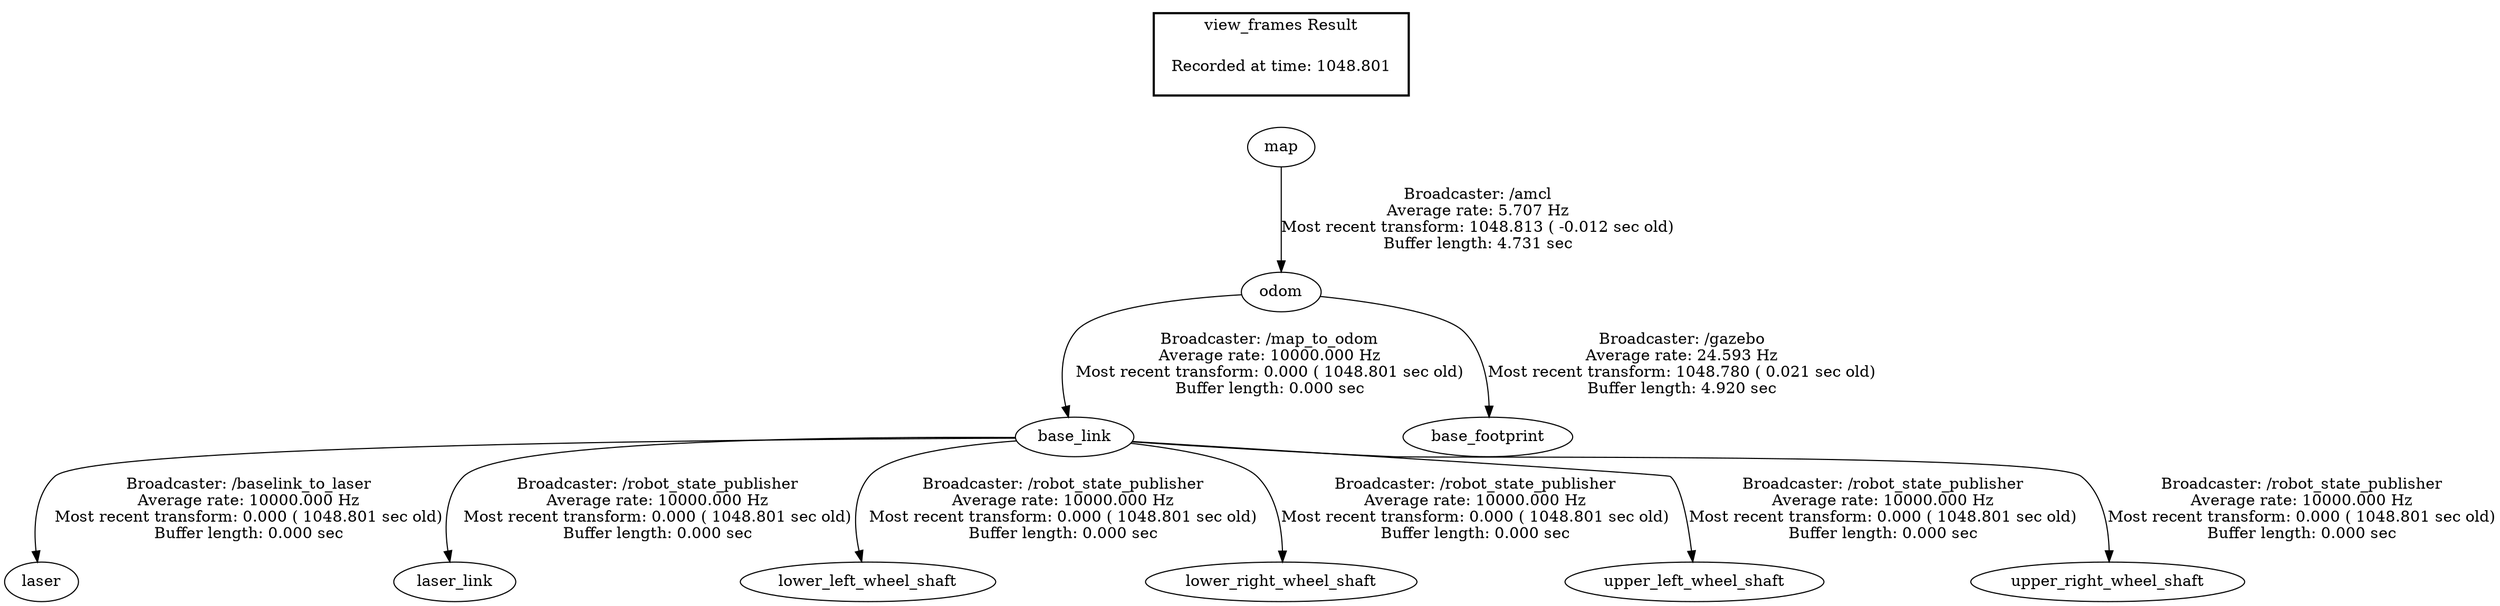 digraph G {
"base_link" -> "laser"[label="Broadcaster: /baselink_to_laser\nAverage rate: 10000.000 Hz\nMost recent transform: 0.000 ( 1048.801 sec old)\nBuffer length: 0.000 sec\n"];
"odom" -> "base_link"[label="Broadcaster: /map_to_odom\nAverage rate: 10000.000 Hz\nMost recent transform: 0.000 ( 1048.801 sec old)\nBuffer length: 0.000 sec\n"];
"odom" -> "base_footprint"[label="Broadcaster: /gazebo\nAverage rate: 24.593 Hz\nMost recent transform: 1048.780 ( 0.021 sec old)\nBuffer length: 4.920 sec\n"];
"base_link" -> "laser_link"[label="Broadcaster: /robot_state_publisher\nAverage rate: 10000.000 Hz\nMost recent transform: 0.000 ( 1048.801 sec old)\nBuffer length: 0.000 sec\n"];
"base_link" -> "lower_left_wheel_shaft"[label="Broadcaster: /robot_state_publisher\nAverage rate: 10000.000 Hz\nMost recent transform: 0.000 ( 1048.801 sec old)\nBuffer length: 0.000 sec\n"];
"base_link" -> "lower_right_wheel_shaft"[label="Broadcaster: /robot_state_publisher\nAverage rate: 10000.000 Hz\nMost recent transform: 0.000 ( 1048.801 sec old)\nBuffer length: 0.000 sec\n"];
"base_link" -> "upper_left_wheel_shaft"[label="Broadcaster: /robot_state_publisher\nAverage rate: 10000.000 Hz\nMost recent transform: 0.000 ( 1048.801 sec old)\nBuffer length: 0.000 sec\n"];
"base_link" -> "upper_right_wheel_shaft"[label="Broadcaster: /robot_state_publisher\nAverage rate: 10000.000 Hz\nMost recent transform: 0.000 ( 1048.801 sec old)\nBuffer length: 0.000 sec\n"];
"map" -> "odom"[label="Broadcaster: /amcl\nAverage rate: 5.707 Hz\nMost recent transform: 1048.813 ( -0.012 sec old)\nBuffer length: 4.731 sec\n"];
edge [style=invis];
 subgraph cluster_legend { style=bold; color=black; label ="view_frames Result";
"Recorded at time: 1048.801"[ shape=plaintext ] ;
 }->"map";
}